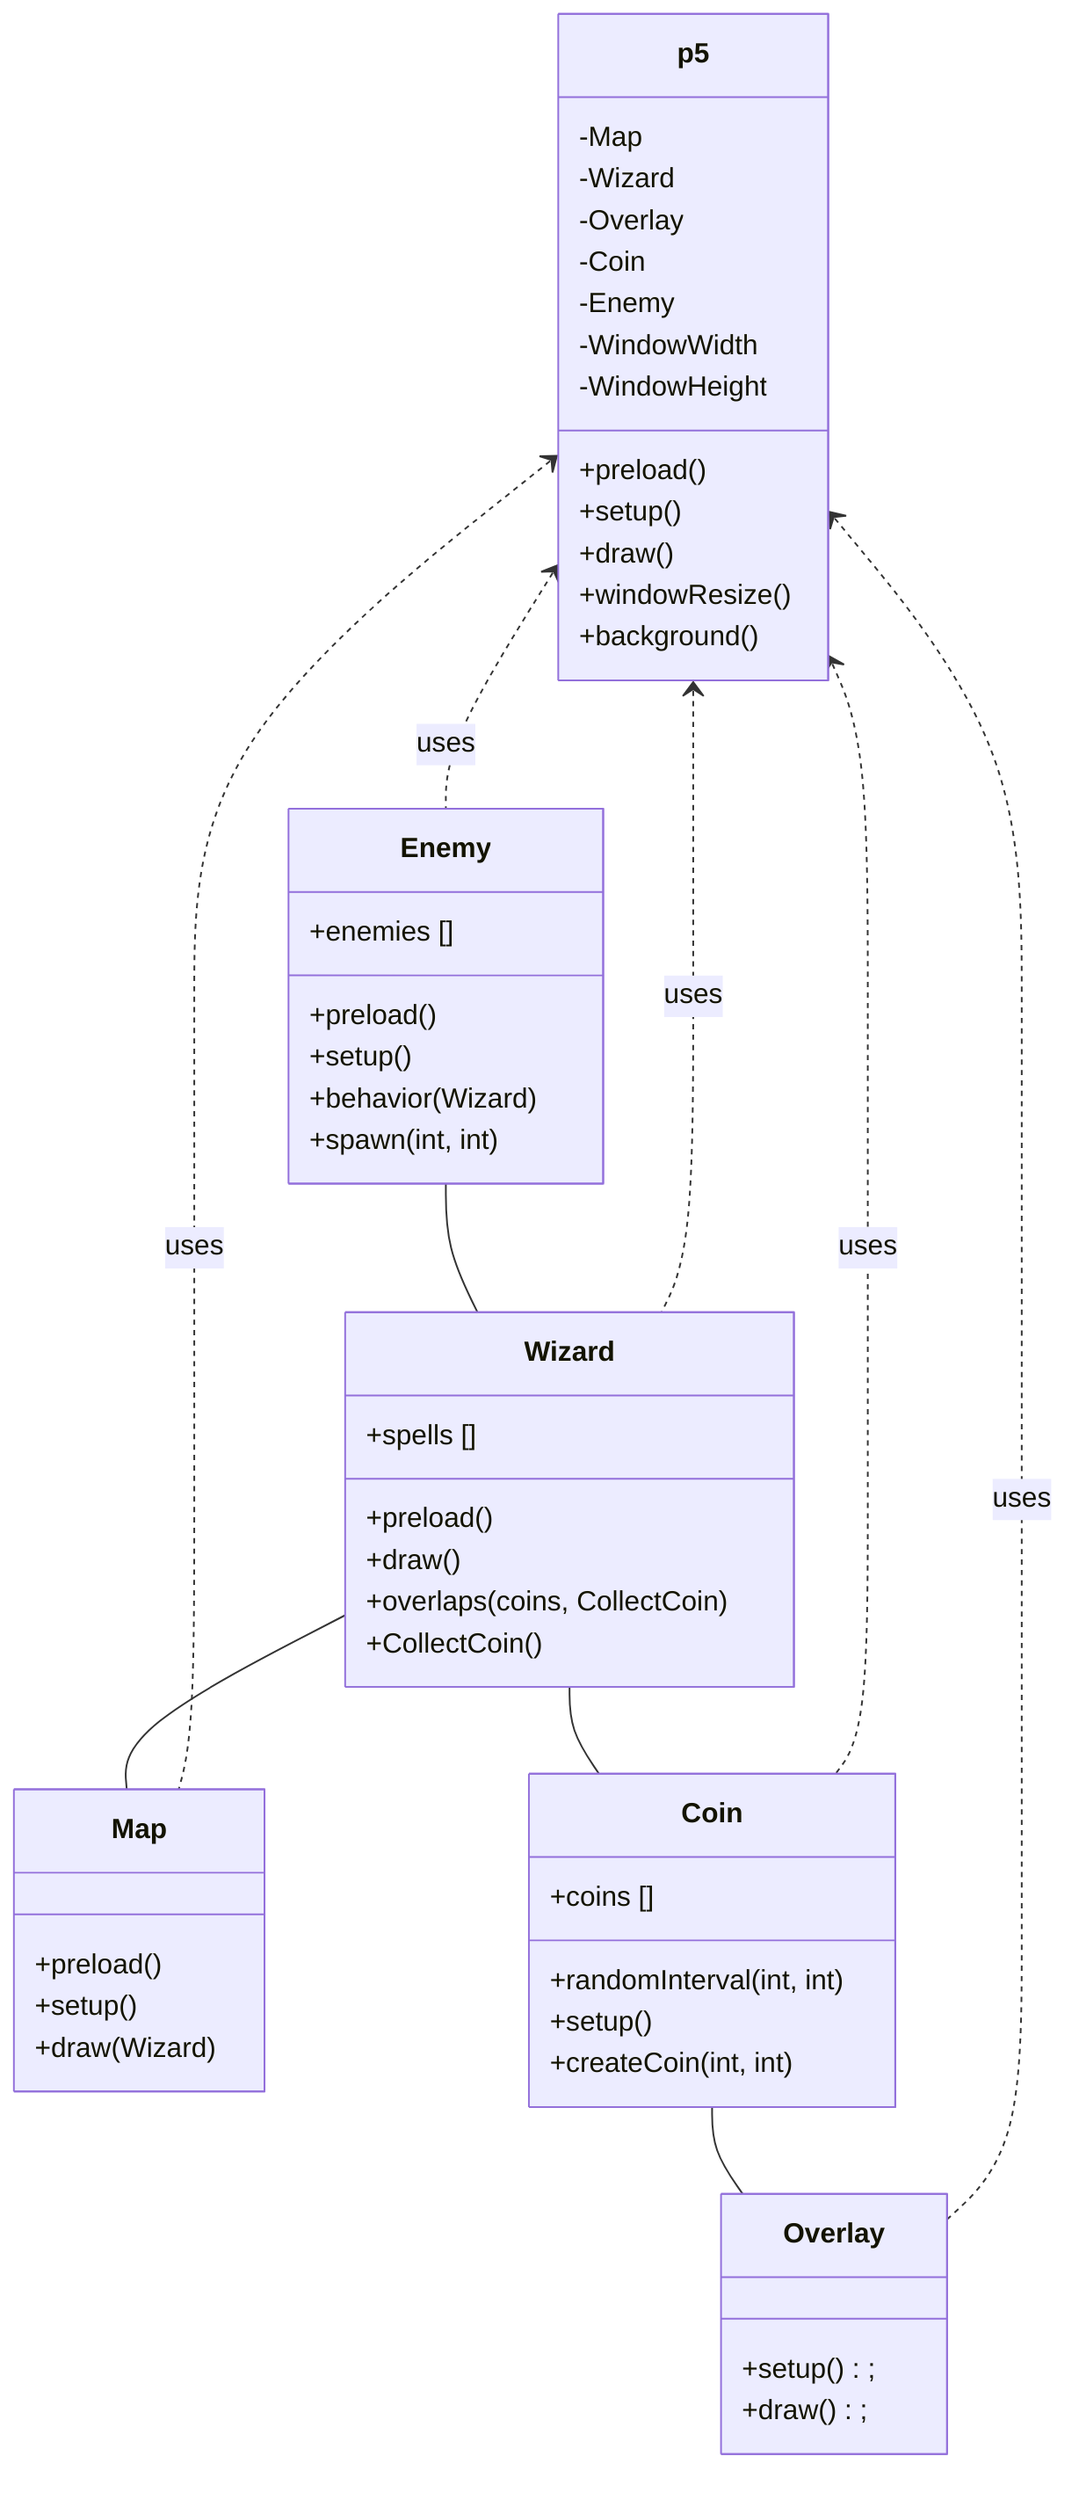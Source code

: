 classDiagram
class p5{
    -Map
    -Wizard
    -Overlay
    -Coin 
    -Enemy
    -WindowWidth
    -WindowHeight
    +preload()
    +setup()
    +draw()
    +windowResize()
    +background()
}

class Wizard{
    +spells []
    +preload()
    +draw()
    +overlaps(coins, CollectCoin)
    +CollectCoin()
}

class Map{
    +preload()
    +setup()
    +draw(Wizard)
}

class Enemy{
    +enemies []
    +preload()
    +setup()
    +behavior(Wizard)
    +spawn(int, int)
}

class Overlay{
    +setup();
    +draw();
}

class Coin{
    +coins []
    +randomInterval(int, int)
    +setup()
    +createCoin(int, int)
}

p5<.. Wizard : uses
p5<.. Map : uses
p5<.. Enemy : uses
p5<.. Coin : uses
p5<.. Overlay : uses
Enemy -- Wizard
Wizard -- Map 
Wizard -- Coin
Coin -- Overlay
